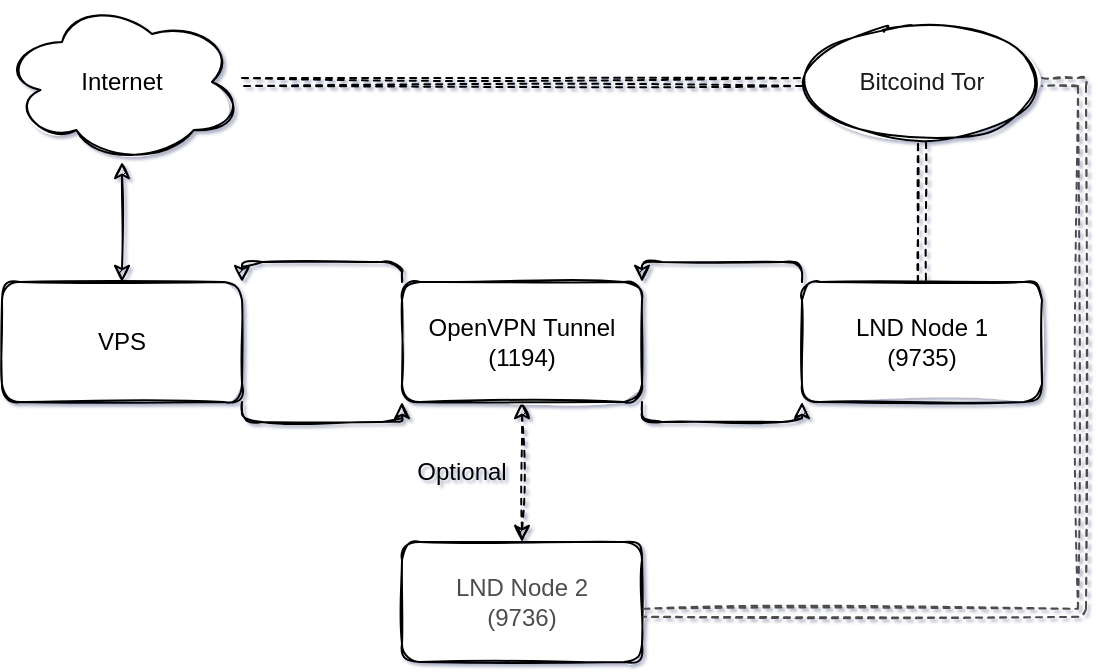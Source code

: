 <mxfile version="16.6.5" type="github">
  <diagram id="f2ft8yqFwmNnthZ0CB6P" name="Page-1">
    <mxGraphModel dx="1863" dy="1183" grid="0" gridSize="10" guides="1" tooltips="1" connect="1" arrows="1" fold="1" page="1" pageScale="1" pageWidth="200" pageHeight="390" background="#ffffff" math="0" shadow="1">
      <root>
        <mxCell id="0" />
        <mxCell id="1" parent="0" />
        <mxCell id="B4CApN_U5xcei9GQMjOe-3" value="" style="edgeStyle=orthogonalEdgeStyle;rounded=1;orthogonalLoop=1;jettySize=auto;html=1;startArrow=classic;startFill=1;sketch=1;" parent="1" source="B4CApN_U5xcei9GQMjOe-1" target="B4CApN_U5xcei9GQMjOe-2" edge="1">
          <mxGeometry relative="1" as="geometry" />
        </mxCell>
        <mxCell id="B4CApN_U5xcei9GQMjOe-1" value="Internet" style="ellipse;shape=cloud;whiteSpace=wrap;html=1;rounded=1;sketch=1;" parent="1" vertex="1">
          <mxGeometry x="230" y="31" width="120" height="80" as="geometry" />
        </mxCell>
        <mxCell id="B4CApN_U5xcei9GQMjOe-5" value="" style="edgeStyle=orthogonalEdgeStyle;rounded=1;orthogonalLoop=1;jettySize=auto;html=1;startArrow=none;startFill=0;exitX=1;exitY=1;exitDx=0;exitDy=0;entryX=0;entryY=1;entryDx=0;entryDy=0;sketch=1;" parent="1" source="B4CApN_U5xcei9GQMjOe-2" target="B4CApN_U5xcei9GQMjOe-4" edge="1">
          <mxGeometry relative="1" as="geometry">
            <Array as="points">
              <mxPoint x="350" y="241" />
              <mxPoint x="430" y="241" />
            </Array>
          </mxGeometry>
        </mxCell>
        <mxCell id="B4CApN_U5xcei9GQMjOe-2" value="VPS" style="whiteSpace=wrap;html=1;rounded=1;sketch=1;" parent="1" vertex="1">
          <mxGeometry x="230" y="171" width="120" height="60" as="geometry" />
        </mxCell>
        <mxCell id="B4CApN_U5xcei9GQMjOe-7" value="" style="edgeStyle=orthogonalEdgeStyle;rounded=1;orthogonalLoop=1;jettySize=auto;html=1;startArrow=none;startFill=0;exitX=1;exitY=1;exitDx=0;exitDy=0;entryX=0;entryY=1;entryDx=0;entryDy=0;sketch=1;" parent="1" source="B4CApN_U5xcei9GQMjOe-4" target="B4CApN_U5xcei9GQMjOe-6" edge="1">
          <mxGeometry relative="1" as="geometry">
            <Array as="points">
              <mxPoint x="550" y="241" />
              <mxPoint x="630" y="241" />
            </Array>
          </mxGeometry>
        </mxCell>
        <mxCell id="B4CApN_U5xcei9GQMjOe-9" value="" style="edgeStyle=orthogonalEdgeStyle;rounded=1;orthogonalLoop=1;jettySize=auto;html=1;shadow=0;dashed=1;startArrow=classic;startFill=1;sketch=1;" parent="1" source="B4CApN_U5xcei9GQMjOe-4" target="B4CApN_U5xcei9GQMjOe-8" edge="1">
          <mxGeometry relative="1" as="geometry" />
        </mxCell>
        <mxCell id="B4CApN_U5xcei9GQMjOe-4" value="OpenVPN Tunnel&lt;br&gt;(1194)" style="whiteSpace=wrap;html=1;rounded=1;sketch=1;" parent="1" vertex="1">
          <mxGeometry x="430" y="171" width="120" height="60" as="geometry" />
        </mxCell>
        <mxCell id="B4CApN_U5xcei9GQMjOe-12" value="" style="edgeStyle=orthogonalEdgeStyle;shape=link;rounded=1;orthogonalLoop=1;jettySize=auto;html=1;shadow=0;dashed=1;startArrow=classic;startFill=1;sketch=1;" parent="1" source="B4CApN_U5xcei9GQMjOe-6" target="B4CApN_U5xcei9GQMjOe-11" edge="1">
          <mxGeometry relative="1" as="geometry" />
        </mxCell>
        <mxCell id="B4CApN_U5xcei9GQMjOe-6" value="LND Node 1&lt;br&gt;(9735)" style="whiteSpace=wrap;html=1;rounded=1;sketch=1;" parent="1" vertex="1">
          <mxGeometry x="630" y="171" width="120" height="60" as="geometry" />
        </mxCell>
        <mxCell id="B4CApN_U5xcei9GQMjOe-8" value="&lt;font color=&quot;#4d4d4d&quot;&gt;LND Node 2&lt;br&gt;(9736)&lt;/font&gt;" style="whiteSpace=wrap;html=1;rounded=1;sketch=1;" parent="1" vertex="1">
          <mxGeometry x="430" y="301" width="120" height="60" as="geometry" />
        </mxCell>
        <mxCell id="B4CApN_U5xcei9GQMjOe-10" value="Optional" style="text;html=1;strokeColor=none;fillColor=none;align=center;verticalAlign=middle;whiteSpace=wrap;rounded=1;sketch=1;" parent="1" vertex="1">
          <mxGeometry x="430" y="251" width="60" height="30" as="geometry" />
        </mxCell>
        <mxCell id="B4CApN_U5xcei9GQMjOe-14" value="" style="edgeStyle=orthogonalEdgeStyle;shape=link;rounded=1;orthogonalLoop=1;jettySize=auto;html=1;shadow=0;dashed=1;startArrow=classic;startFill=1;sketch=1;" parent="1" source="B4CApN_U5xcei9GQMjOe-11" target="B4CApN_U5xcei9GQMjOe-1" edge="1">
          <mxGeometry relative="1" as="geometry">
            <mxPoint x="530" y="61" as="targetPoint" />
          </mxGeometry>
        </mxCell>
        <mxCell id="B4CApN_U5xcei9GQMjOe-11" value="&lt;font color=&quot;#1a1a1a&quot;&gt;Bitcoind Tor&lt;/font&gt;" style="ellipse;whiteSpace=wrap;html=1;rounded=1;sketch=1;" parent="1" vertex="1">
          <mxGeometry x="630" y="41" width="120" height="60" as="geometry" />
        </mxCell>
        <mxCell id="B4CApN_U5xcei9GQMjOe-15" value="" style="edgeStyle=orthogonalEdgeStyle;rounded=1;orthogonalLoop=1;jettySize=auto;html=1;startArrow=none;startFill=0;entryX=1;entryY=0;entryDx=0;entryDy=0;exitX=0;exitY=0;exitDx=0;exitDy=0;sketch=1;" parent="1" source="B4CApN_U5xcei9GQMjOe-6" target="B4CApN_U5xcei9GQMjOe-4" edge="1">
          <mxGeometry relative="1" as="geometry">
            <mxPoint x="560" y="211" as="sourcePoint" />
            <mxPoint x="640" y="211" as="targetPoint" />
            <Array as="points">
              <mxPoint x="630" y="161" />
              <mxPoint x="550" y="161" />
            </Array>
          </mxGeometry>
        </mxCell>
        <mxCell id="B4CApN_U5xcei9GQMjOe-16" value="" style="edgeStyle=orthogonalEdgeStyle;rounded=1;orthogonalLoop=1;jettySize=auto;html=1;startArrow=none;startFill=0;exitX=0;exitY=0;exitDx=0;exitDy=0;entryX=1;entryY=0;entryDx=0;entryDy=0;sketch=1;" parent="1" source="B4CApN_U5xcei9GQMjOe-4" target="B4CApN_U5xcei9GQMjOe-2" edge="1">
          <mxGeometry relative="1" as="geometry">
            <mxPoint x="570" y="221" as="sourcePoint" />
            <mxPoint x="650" y="221" as="targetPoint" />
            <Array as="points">
              <mxPoint x="430" y="161" />
              <mxPoint x="350" y="161" />
            </Array>
          </mxGeometry>
        </mxCell>
        <mxCell id="uw-84kdqY6EdEDKURCRL-1" value="" style="edgeStyle=orthogonalEdgeStyle;shape=link;rounded=1;orthogonalLoop=1;jettySize=auto;html=1;shadow=0;dashed=1;startArrow=classic;startFill=1;exitX=1.006;exitY=0.59;exitDx=0;exitDy=0;exitPerimeter=0;entryX=1;entryY=0.5;entryDx=0;entryDy=0;strokeColor=#4D4D4D;sketch=1;" parent="1" source="B4CApN_U5xcei9GQMjOe-8" target="B4CApN_U5xcei9GQMjOe-11" edge="1">
          <mxGeometry relative="1" as="geometry">
            <mxPoint x="629.72" y="330" as="sourcePoint" />
            <mxPoint x="629.72" y="260" as="targetPoint" />
          </mxGeometry>
        </mxCell>
      </root>
    </mxGraphModel>
  </diagram>
</mxfile>
